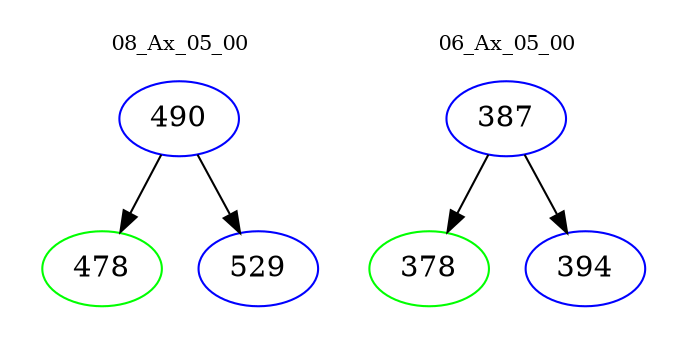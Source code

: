 digraph{
subgraph cluster_0 {
color = white
label = "08_Ax_05_00";
fontsize=10;
T0_490 [label="490", color="blue"]
T0_490 -> T0_478 [color="black"]
T0_478 [label="478", color="green"]
T0_490 -> T0_529 [color="black"]
T0_529 [label="529", color="blue"]
}
subgraph cluster_1 {
color = white
label = "06_Ax_05_00";
fontsize=10;
T1_387 [label="387", color="blue"]
T1_387 -> T1_378 [color="black"]
T1_378 [label="378", color="green"]
T1_387 -> T1_394 [color="black"]
T1_394 [label="394", color="blue"]
}
}
